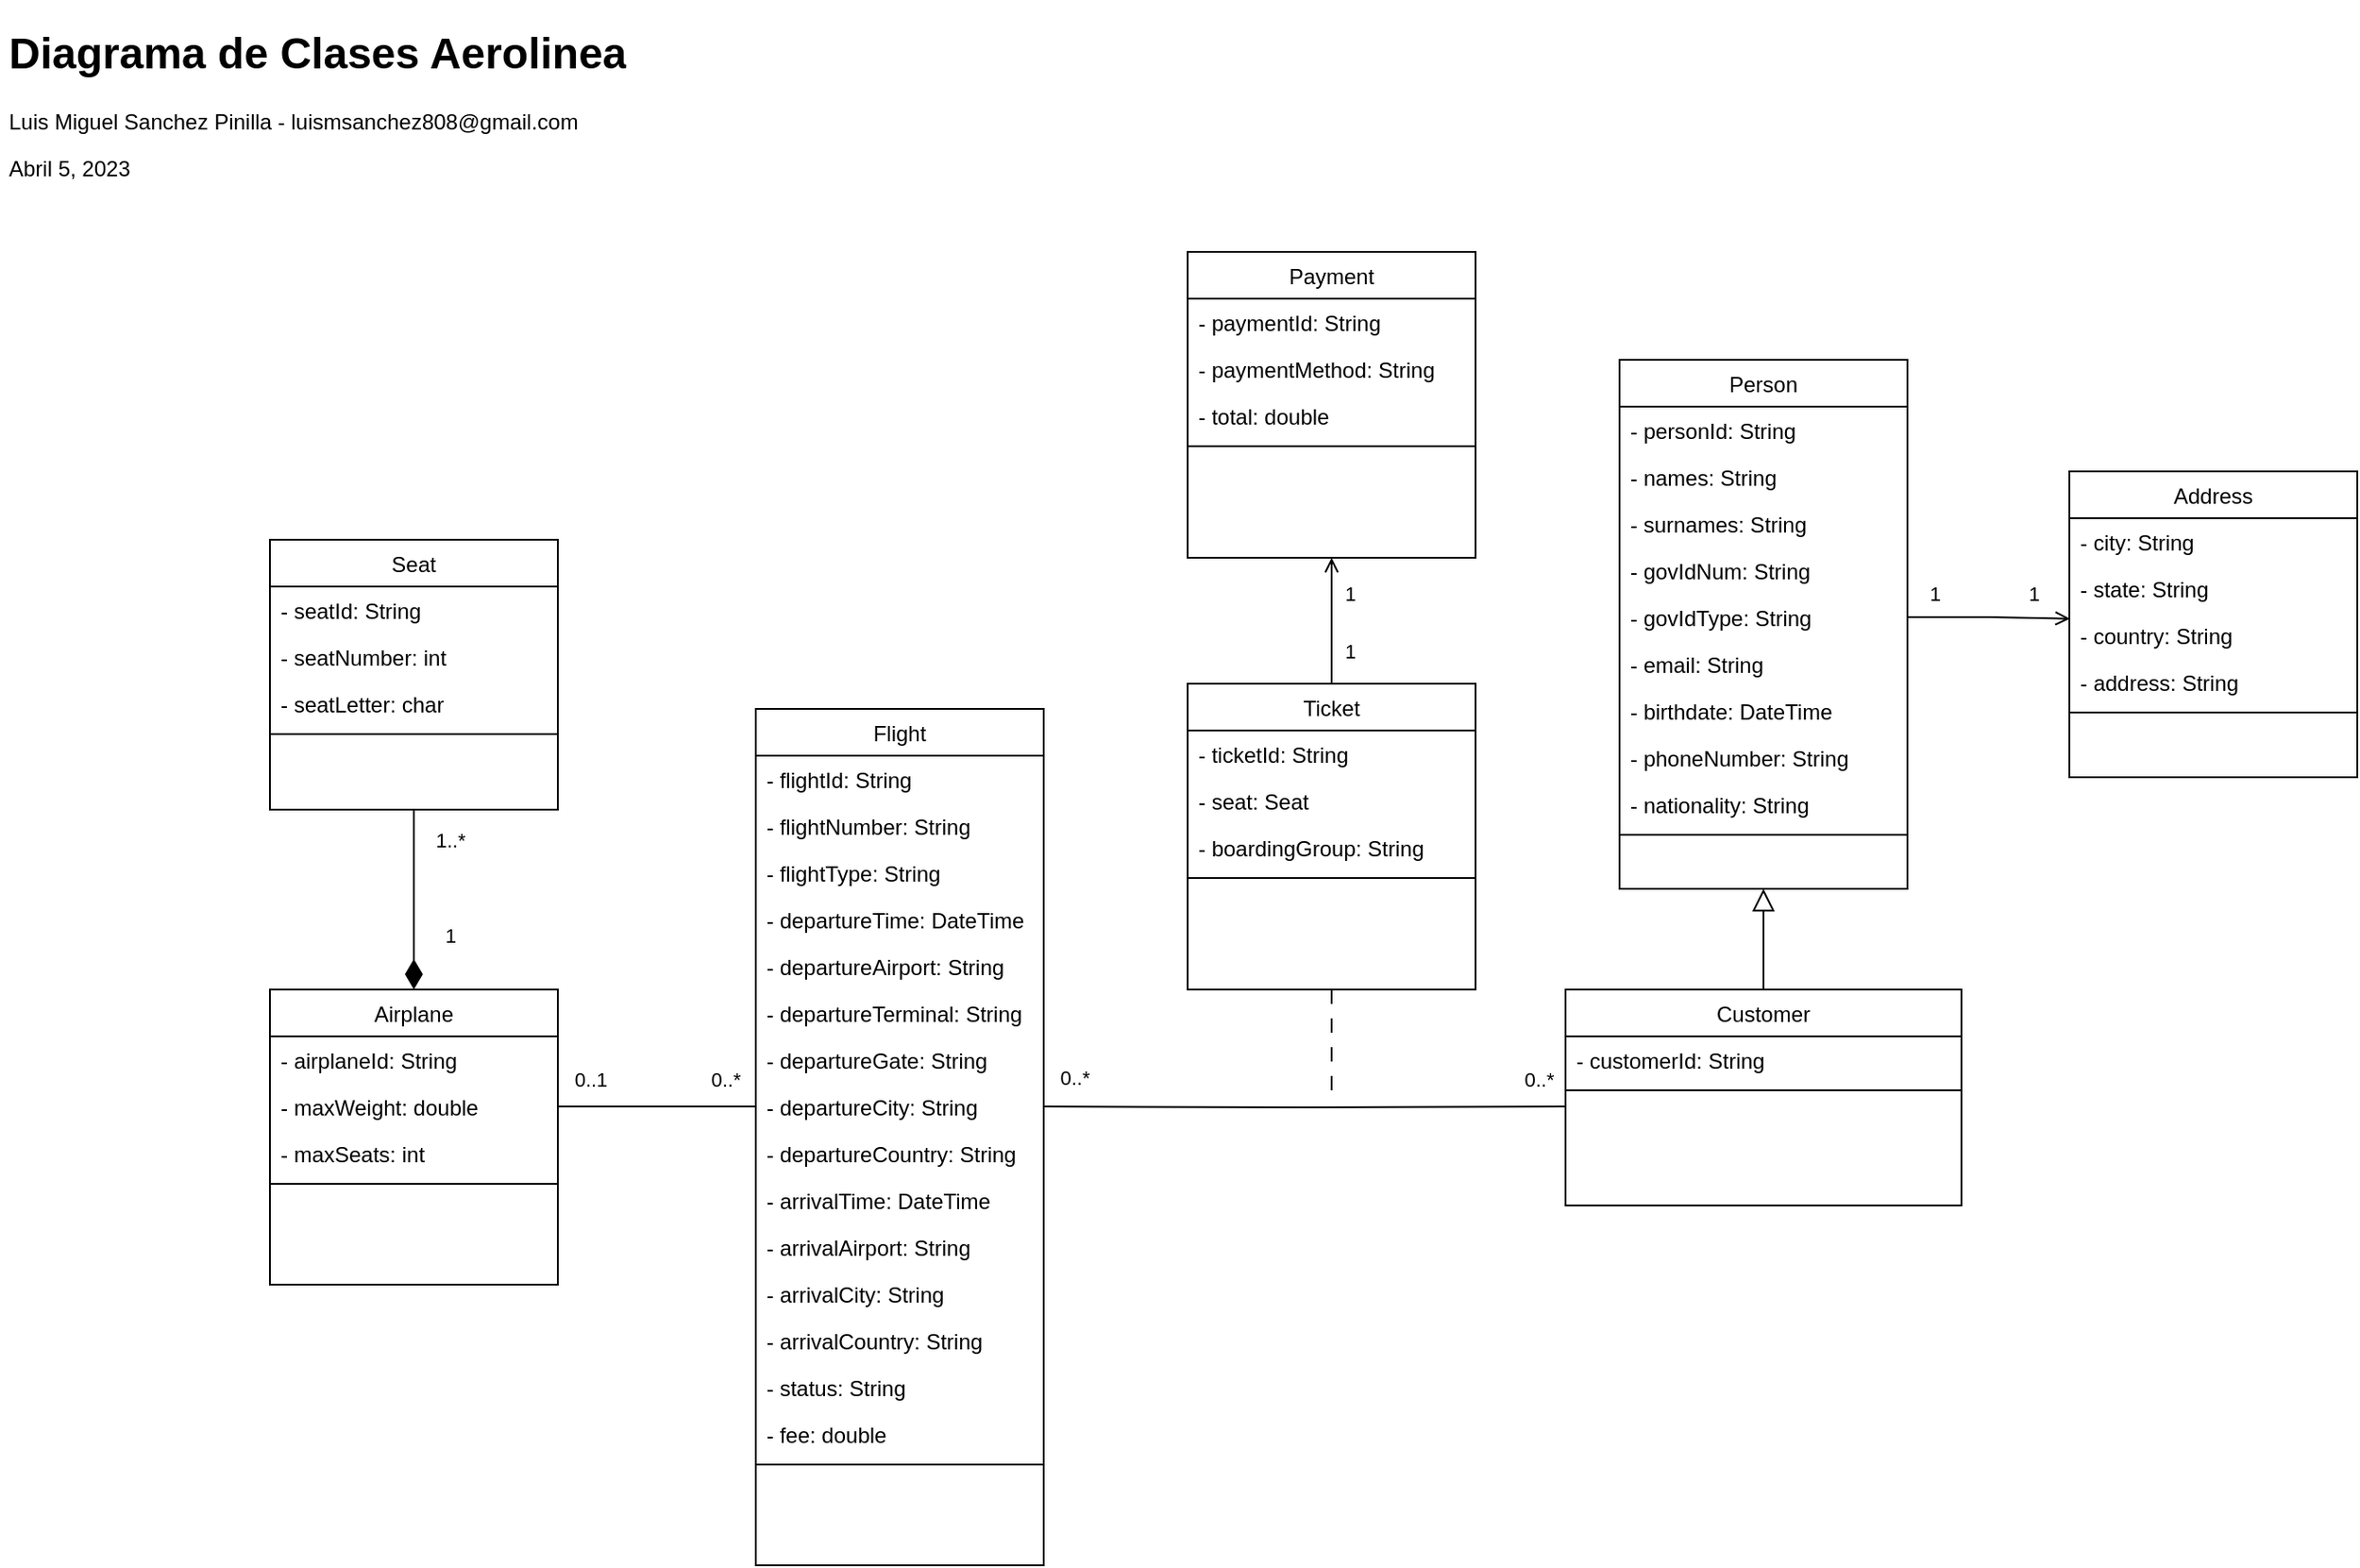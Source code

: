 <mxfile version="21.2.9" type="google">
  <diagram id="C5RBs43oDa-KdzZeNtuy" name="Page-1">
    <mxGraphModel grid="1" page="1" gridSize="10" guides="1" tooltips="1" connect="1" arrows="1" fold="1" pageScale="1" pageWidth="827" pageHeight="1169" math="0" shadow="0">
      <root>
        <mxCell id="WIyWlLk6GJQsqaUBKTNV-0" />
        <mxCell id="WIyWlLk6GJQsqaUBKTNV-1" parent="WIyWlLk6GJQsqaUBKTNV-0" />
        <mxCell id="zkfFHV4jXpPFQw0GAbJ--0" value="Customer" style="swimlane;fontStyle=0;align=center;verticalAlign=top;childLayout=stackLayout;horizontal=1;startSize=26;horizontalStack=0;resizeParent=1;resizeLast=0;collapsible=1;marginBottom=0;rounded=0;shadow=0;strokeWidth=1;" vertex="1" parent="WIyWlLk6GJQsqaUBKTNV-1">
          <mxGeometry x="960" y="630" width="220" height="120" as="geometry">
            <mxRectangle x="230" y="140" width="160" height="26" as="alternateBounds" />
          </mxGeometry>
        </mxCell>
        <mxCell id="DrDEBS0XJtifaFoOma6d-35" value="- customerId: String" style="text;align=left;verticalAlign=top;spacingLeft=4;spacingRight=4;overflow=hidden;rotatable=0;points=[[0,0.5],[1,0.5]];portConstraint=eastwest;" vertex="1" parent="zkfFHV4jXpPFQw0GAbJ--0">
          <mxGeometry y="26" width="220" height="26" as="geometry" />
        </mxCell>
        <mxCell id="zkfFHV4jXpPFQw0GAbJ--4" value="" style="line;html=1;strokeWidth=1;align=left;verticalAlign=middle;spacingTop=-1;spacingLeft=3;spacingRight=3;rotatable=0;labelPosition=right;points=[];portConstraint=eastwest;" vertex="1" parent="zkfFHV4jXpPFQw0GAbJ--0">
          <mxGeometry y="52" width="220" height="8" as="geometry" />
        </mxCell>
        <mxCell id="zkfFHV4jXpPFQw0GAbJ--16" value="" style="endArrow=block;endSize=10;endFill=0;shadow=0;strokeWidth=1;rounded=0;edgeStyle=elbowEdgeStyle;elbow=vertical;entryX=0.5;entryY=1;entryDx=0;entryDy=0;exitX=0.5;exitY=0;exitDx=0;exitDy=0;" edge="1" parent="WIyWlLk6GJQsqaUBKTNV-1" source="zkfFHV4jXpPFQw0GAbJ--0" target="DrDEBS0XJtifaFoOma6d-56">
          <mxGeometry width="160" relative="1" as="geometry">
            <mxPoint x="150" y="443" as="sourcePoint" />
            <mxPoint x="320" y="340" as="targetPoint" />
          </mxGeometry>
        </mxCell>
        <mxCell id="DrDEBS0XJtifaFoOma6d-5" value="Flight" style="swimlane;fontStyle=0;align=center;verticalAlign=top;childLayout=stackLayout;horizontal=1;startSize=26;horizontalStack=0;resizeParent=1;resizeLast=0;collapsible=1;marginBottom=0;rounded=0;shadow=0;strokeWidth=1;" vertex="1" parent="WIyWlLk6GJQsqaUBKTNV-1">
          <mxGeometry x="510" y="474" width="160" height="476" as="geometry">
            <mxRectangle x="230" y="140" width="160" height="26" as="alternateBounds" />
          </mxGeometry>
        </mxCell>
        <mxCell id="DrDEBS0XJtifaFoOma6d-6" value="- flightId: String" style="text;align=left;verticalAlign=top;spacingLeft=4;spacingRight=4;overflow=hidden;rotatable=0;points=[[0,0.5],[1,0.5]];portConstraint=eastwest;" vertex="1" parent="DrDEBS0XJtifaFoOma6d-5">
          <mxGeometry y="26" width="160" height="26" as="geometry" />
        </mxCell>
        <mxCell id="DrDEBS0XJtifaFoOma6d-48" value="- flightNumber: String" style="text;align=left;verticalAlign=top;spacingLeft=4;spacingRight=4;overflow=hidden;rotatable=0;points=[[0,0.5],[1,0.5]];portConstraint=eastwest;" vertex="1" parent="DrDEBS0XJtifaFoOma6d-5">
          <mxGeometry y="52" width="160" height="26" as="geometry" />
        </mxCell>
        <mxCell id="DrDEBS0XJtifaFoOma6d-119" value="- flightType: String" style="text;align=left;verticalAlign=top;spacingLeft=4;spacingRight=4;overflow=hidden;rotatable=0;points=[[0,0.5],[1,0.5]];portConstraint=eastwest;" vertex="1" parent="DrDEBS0XJtifaFoOma6d-5">
          <mxGeometry y="78" width="160" height="26" as="geometry" />
        </mxCell>
        <mxCell id="DrDEBS0XJtifaFoOma6d-7" value="- departureTime: DateTime" style="text;align=left;verticalAlign=top;spacingLeft=4;spacingRight=4;overflow=hidden;rotatable=0;points=[[0,0.5],[1,0.5]];portConstraint=eastwest;rounded=0;shadow=0;html=0;" vertex="1" parent="DrDEBS0XJtifaFoOma6d-5">
          <mxGeometry y="104" width="160" height="26" as="geometry" />
        </mxCell>
        <mxCell id="DrDEBS0XJtifaFoOma6d-8" value="- departureAirport: String" style="text;align=left;verticalAlign=top;spacingLeft=4;spacingRight=4;overflow=hidden;rotatable=0;points=[[0,0.5],[1,0.5]];portConstraint=eastwest;rounded=0;shadow=0;html=0;" vertex="1" parent="DrDEBS0XJtifaFoOma6d-5">
          <mxGeometry y="130" width="160" height="26" as="geometry" />
        </mxCell>
        <mxCell id="DrDEBS0XJtifaFoOma6d-22" value="- departureTerminal: String" style="text;align=left;verticalAlign=top;spacingLeft=4;spacingRight=4;overflow=hidden;rotatable=0;points=[[0,0.5],[1,0.5]];portConstraint=eastwest;rounded=0;shadow=0;html=0;" vertex="1" parent="DrDEBS0XJtifaFoOma6d-5">
          <mxGeometry y="156" width="160" height="26" as="geometry" />
        </mxCell>
        <mxCell id="DrDEBS0XJtifaFoOma6d-23" value="- departureGate: String" style="text;align=left;verticalAlign=top;spacingLeft=4;spacingRight=4;overflow=hidden;rotatable=0;points=[[0,0.5],[1,0.5]];portConstraint=eastwest;rounded=0;shadow=0;html=0;" vertex="1" parent="DrDEBS0XJtifaFoOma6d-5">
          <mxGeometry y="182" width="160" height="26" as="geometry" />
        </mxCell>
        <mxCell id="DrDEBS0XJtifaFoOma6d-15" value="- departureCity: String" style="text;align=left;verticalAlign=top;spacingLeft=4;spacingRight=4;overflow=hidden;rotatable=0;points=[[0,0.5],[1,0.5]];portConstraint=eastwest;rounded=0;shadow=0;html=0;" vertex="1" parent="DrDEBS0XJtifaFoOma6d-5">
          <mxGeometry y="208" width="160" height="26" as="geometry" />
        </mxCell>
        <mxCell id="DrDEBS0XJtifaFoOma6d-16" value="- departureCountry: String" style="text;align=left;verticalAlign=top;spacingLeft=4;spacingRight=4;overflow=hidden;rotatable=0;points=[[0,0.5],[1,0.5]];portConstraint=eastwest;rounded=0;shadow=0;html=0;" vertex="1" parent="DrDEBS0XJtifaFoOma6d-5">
          <mxGeometry y="234" width="160" height="26" as="geometry" />
        </mxCell>
        <mxCell id="DrDEBS0XJtifaFoOma6d-18" value="- arrivalTime: DateTime" style="text;align=left;verticalAlign=top;spacingLeft=4;spacingRight=4;overflow=hidden;rotatable=0;points=[[0,0.5],[1,0.5]];portConstraint=eastwest;rounded=0;shadow=0;html=0;" vertex="1" parent="DrDEBS0XJtifaFoOma6d-5">
          <mxGeometry y="260" width="160" height="26" as="geometry" />
        </mxCell>
        <mxCell id="DrDEBS0XJtifaFoOma6d-19" value="- arrivalAirport: String" style="text;align=left;verticalAlign=top;spacingLeft=4;spacingRight=4;overflow=hidden;rotatable=0;points=[[0,0.5],[1,0.5]];portConstraint=eastwest;rounded=0;shadow=0;html=0;" vertex="1" parent="DrDEBS0XJtifaFoOma6d-5">
          <mxGeometry y="286" width="160" height="26" as="geometry" />
        </mxCell>
        <mxCell id="DrDEBS0XJtifaFoOma6d-20" value="- arrivalCity: String" style="text;align=left;verticalAlign=top;spacingLeft=4;spacingRight=4;overflow=hidden;rotatable=0;points=[[0,0.5],[1,0.5]];portConstraint=eastwest;rounded=0;shadow=0;html=0;" vertex="1" parent="DrDEBS0XJtifaFoOma6d-5">
          <mxGeometry y="312" width="160" height="26" as="geometry" />
        </mxCell>
        <mxCell id="DrDEBS0XJtifaFoOma6d-21" value="- arrivalCountry: String" style="text;align=left;verticalAlign=top;spacingLeft=4;spacingRight=4;overflow=hidden;rotatable=0;points=[[0,0.5],[1,0.5]];portConstraint=eastwest;rounded=0;shadow=0;html=0;" vertex="1" parent="DrDEBS0XJtifaFoOma6d-5">
          <mxGeometry y="338" width="160" height="26" as="geometry" />
        </mxCell>
        <mxCell id="DrDEBS0XJtifaFoOma6d-24" value="- status: String" style="text;align=left;verticalAlign=top;spacingLeft=4;spacingRight=4;overflow=hidden;rotatable=0;points=[[0,0.5],[1,0.5]];portConstraint=eastwest;rounded=0;shadow=0;html=0;" vertex="1" parent="DrDEBS0XJtifaFoOma6d-5">
          <mxGeometry y="364" width="160" height="26" as="geometry" />
        </mxCell>
        <mxCell id="DrDEBS0XJtifaFoOma6d-105" value="- fee: double" style="text;align=left;verticalAlign=top;spacingLeft=4;spacingRight=4;overflow=hidden;rotatable=0;points=[[0,0.5],[1,0.5]];portConstraint=eastwest;rounded=0;shadow=0;html=0;" vertex="1" parent="DrDEBS0XJtifaFoOma6d-5">
          <mxGeometry y="390" width="160" height="26" as="geometry" />
        </mxCell>
        <mxCell id="DrDEBS0XJtifaFoOma6d-13" value="" style="line;html=1;strokeWidth=1;align=left;verticalAlign=middle;spacingTop=-1;spacingLeft=3;spacingRight=3;rotatable=0;labelPosition=right;points=[];portConstraint=eastwest;" vertex="1" parent="DrDEBS0XJtifaFoOma6d-5">
          <mxGeometry y="416" width="160" height="8" as="geometry" />
        </mxCell>
        <mxCell id="DrDEBS0XJtifaFoOma6d-78" style="edgeStyle=orthogonalEdgeStyle;rounded=0;orthogonalLoop=1;jettySize=auto;html=1;exitX=0.5;exitY=1;exitDx=0;exitDy=0;endArrow=none;endFill=0;dashed=1;dashPattern=8 8;" edge="1" parent="WIyWlLk6GJQsqaUBKTNV-1" source="DrDEBS0XJtifaFoOma6d-25">
          <mxGeometry relative="1" as="geometry">
            <mxPoint x="830" y="690" as="targetPoint" />
          </mxGeometry>
        </mxCell>
        <mxCell id="DrDEBS0XJtifaFoOma6d-100" style="edgeStyle=orthogonalEdgeStyle;rounded=0;orthogonalLoop=1;jettySize=auto;html=1;exitX=0.5;exitY=0;exitDx=0;exitDy=0;entryX=0.5;entryY=1;entryDx=0;entryDy=0;endArrow=open;endFill=0;startArrow=none;startFill=0;" edge="1" parent="WIyWlLk6GJQsqaUBKTNV-1" source="DrDEBS0XJtifaFoOma6d-25" target="DrDEBS0XJtifaFoOma6d-93">
          <mxGeometry relative="1" as="geometry">
            <Array as="points">
              <mxPoint x="830" y="430" />
              <mxPoint x="830" y="430" />
            </Array>
          </mxGeometry>
        </mxCell>
        <mxCell id="DrDEBS0XJtifaFoOma6d-102" value="1" style="edgeLabel;html=1;align=center;verticalAlign=middle;resizable=0;points=[];" connectable="0" vertex="1" parent="DrDEBS0XJtifaFoOma6d-100">
          <mxGeometry x="-0.7" y="-1" relative="1" as="geometry">
            <mxPoint x="9" y="-8" as="offset" />
          </mxGeometry>
        </mxCell>
        <mxCell id="DrDEBS0XJtifaFoOma6d-103" value="1" style="edgeLabel;html=1;align=center;verticalAlign=middle;resizable=0;points=[];" connectable="0" vertex="1" parent="DrDEBS0XJtifaFoOma6d-100">
          <mxGeometry x="0.691" relative="1" as="geometry">
            <mxPoint x="10" y="9" as="offset" />
          </mxGeometry>
        </mxCell>
        <mxCell id="DrDEBS0XJtifaFoOma6d-25" value="Ticket" style="swimlane;fontStyle=0;align=center;verticalAlign=top;childLayout=stackLayout;horizontal=1;startSize=26;horizontalStack=0;resizeParent=1;resizeLast=0;collapsible=1;marginBottom=0;rounded=0;shadow=0;strokeWidth=1;" vertex="1" parent="WIyWlLk6GJQsqaUBKTNV-1">
          <mxGeometry x="750" y="460" width="160" height="170" as="geometry">
            <mxRectangle x="230" y="140" width="160" height="26" as="alternateBounds" />
          </mxGeometry>
        </mxCell>
        <mxCell id="DrDEBS0XJtifaFoOma6d-26" value="- ticketId: String" style="text;align=left;verticalAlign=top;spacingLeft=4;spacingRight=4;overflow=hidden;rotatable=0;points=[[0,0.5],[1,0.5]];portConstraint=eastwest;" vertex="1" parent="DrDEBS0XJtifaFoOma6d-25">
          <mxGeometry y="26" width="160" height="26" as="geometry" />
        </mxCell>
        <mxCell id="DrDEBS0XJtifaFoOma6d-27" value="- seat: Seat" style="text;align=left;verticalAlign=top;spacingLeft=4;spacingRight=4;overflow=hidden;rotatable=0;points=[[0,0.5],[1,0.5]];portConstraint=eastwest;rounded=0;shadow=0;html=0;" vertex="1" parent="DrDEBS0XJtifaFoOma6d-25">
          <mxGeometry y="52" width="160" height="26" as="geometry" />
        </mxCell>
        <mxCell id="DrDEBS0XJtifaFoOma6d-28" value="- boardingGroup: String" style="text;align=left;verticalAlign=top;spacingLeft=4;spacingRight=4;overflow=hidden;rotatable=0;points=[[0,0.5],[1,0.5]];portConstraint=eastwest;rounded=0;shadow=0;html=0;" vertex="1" parent="DrDEBS0XJtifaFoOma6d-25">
          <mxGeometry y="78" width="160" height="26" as="geometry" />
        </mxCell>
        <mxCell id="DrDEBS0XJtifaFoOma6d-33" value="" style="line;html=1;strokeWidth=1;align=left;verticalAlign=middle;spacingTop=-1;spacingLeft=3;spacingRight=3;rotatable=0;labelPosition=right;points=[];portConstraint=eastwest;" vertex="1" parent="DrDEBS0XJtifaFoOma6d-25">
          <mxGeometry y="104" width="160" height="8" as="geometry" />
        </mxCell>
        <mxCell id="DrDEBS0XJtifaFoOma6d-37" value="Airplane" style="swimlane;fontStyle=0;align=center;verticalAlign=top;childLayout=stackLayout;horizontal=1;startSize=26;horizontalStack=0;resizeParent=1;resizeLast=0;collapsible=1;marginBottom=0;rounded=0;shadow=0;strokeWidth=1;" vertex="1" parent="WIyWlLk6GJQsqaUBKTNV-1">
          <mxGeometry x="240" y="630" width="160" height="164" as="geometry">
            <mxRectangle x="230" y="140" width="160" height="26" as="alternateBounds" />
          </mxGeometry>
        </mxCell>
        <mxCell id="DrDEBS0XJtifaFoOma6d-38" value="- airplaneId: String" style="text;align=left;verticalAlign=top;spacingLeft=4;spacingRight=4;overflow=hidden;rotatable=0;points=[[0,0.5],[1,0.5]];portConstraint=eastwest;" vertex="1" parent="DrDEBS0XJtifaFoOma6d-37">
          <mxGeometry y="26" width="160" height="26" as="geometry" />
        </mxCell>
        <mxCell id="DrDEBS0XJtifaFoOma6d-39" value="- maxWeight: double" style="text;align=left;verticalAlign=top;spacingLeft=4;spacingRight=4;overflow=hidden;rotatable=0;points=[[0,0.5],[1,0.5]];portConstraint=eastwest;" vertex="1" parent="DrDEBS0XJtifaFoOma6d-37">
          <mxGeometry y="52" width="160" height="26" as="geometry" />
        </mxCell>
        <mxCell id="DrDEBS0XJtifaFoOma6d-40" value="- maxSeats: int" style="text;align=left;verticalAlign=top;spacingLeft=4;spacingRight=4;overflow=hidden;rotatable=0;points=[[0,0.5],[1,0.5]];portConstraint=eastwest;rounded=0;shadow=0;html=0;" vertex="1" parent="DrDEBS0XJtifaFoOma6d-37">
          <mxGeometry y="78" width="160" height="26" as="geometry" />
        </mxCell>
        <mxCell id="DrDEBS0XJtifaFoOma6d-46" value="" style="line;html=1;strokeWidth=1;align=left;verticalAlign=middle;spacingTop=-1;spacingLeft=3;spacingRight=3;rotatable=0;labelPosition=right;points=[];portConstraint=eastwest;" vertex="1" parent="DrDEBS0XJtifaFoOma6d-37">
          <mxGeometry y="104" width="160" height="8" as="geometry" />
        </mxCell>
        <mxCell id="DrDEBS0XJtifaFoOma6d-84" style="edgeStyle=orthogonalEdgeStyle;rounded=0;orthogonalLoop=1;jettySize=auto;html=1;exitX=0.5;exitY=1;exitDx=0;exitDy=0;entryX=0.5;entryY=0;entryDx=0;entryDy=0;startArrow=none;startFill=0;endArrow=diamondThin;endFill=1;endSize=14;" edge="1" parent="WIyWlLk6GJQsqaUBKTNV-1" source="DrDEBS0XJtifaFoOma6d-49" target="DrDEBS0XJtifaFoOma6d-37">
          <mxGeometry relative="1" as="geometry" />
        </mxCell>
        <mxCell id="DrDEBS0XJtifaFoOma6d-85" value="1" style="edgeLabel;html=1;align=center;verticalAlign=middle;resizable=0;points=[];" connectable="0" vertex="1" parent="DrDEBS0XJtifaFoOma6d-84">
          <mxGeometry x="0.221" y="-4" relative="1" as="geometry">
            <mxPoint x="24" y="9" as="offset" />
          </mxGeometry>
        </mxCell>
        <mxCell id="DrDEBS0XJtifaFoOma6d-86" value="1..*" style="edgeLabel;html=1;align=center;verticalAlign=middle;resizable=0;points=[];" connectable="0" vertex="1" parent="DrDEBS0XJtifaFoOma6d-84">
          <mxGeometry x="-0.674" y="1" relative="1" as="geometry">
            <mxPoint x="19" as="offset" />
          </mxGeometry>
        </mxCell>
        <mxCell id="DrDEBS0XJtifaFoOma6d-49" value="Seat" style="swimlane;fontStyle=0;align=center;verticalAlign=top;childLayout=stackLayout;horizontal=1;startSize=26;horizontalStack=0;resizeParent=1;resizeLast=0;collapsible=1;marginBottom=0;rounded=0;shadow=0;strokeWidth=1;" vertex="1" parent="WIyWlLk6GJQsqaUBKTNV-1">
          <mxGeometry x="240" y="380" width="160" height="150" as="geometry">
            <mxRectangle x="230" y="140" width="160" height="26" as="alternateBounds" />
          </mxGeometry>
        </mxCell>
        <mxCell id="DrDEBS0XJtifaFoOma6d-50" value="- seatId: String" style="text;align=left;verticalAlign=top;spacingLeft=4;spacingRight=4;overflow=hidden;rotatable=0;points=[[0,0.5],[1,0.5]];portConstraint=eastwest;" vertex="1" parent="DrDEBS0XJtifaFoOma6d-49">
          <mxGeometry y="26" width="160" height="26" as="geometry" />
        </mxCell>
        <mxCell id="DrDEBS0XJtifaFoOma6d-51" value="- seatNumber: int" style="text;align=left;verticalAlign=top;spacingLeft=4;spacingRight=4;overflow=hidden;rotatable=0;points=[[0,0.5],[1,0.5]];portConstraint=eastwest;" vertex="1" parent="DrDEBS0XJtifaFoOma6d-49">
          <mxGeometry y="52" width="160" height="26" as="geometry" />
        </mxCell>
        <mxCell id="DrDEBS0XJtifaFoOma6d-55" value="- seatLetter: char" style="text;align=left;verticalAlign=top;spacingLeft=4;spacingRight=4;overflow=hidden;rotatable=0;points=[[0,0.5],[1,0.5]];portConstraint=eastwest;" vertex="1" parent="DrDEBS0XJtifaFoOma6d-49">
          <mxGeometry y="78" width="160" height="26" as="geometry" />
        </mxCell>
        <mxCell id="DrDEBS0XJtifaFoOma6d-53" value="" style="line;html=1;strokeWidth=1;align=left;verticalAlign=middle;spacingTop=-1;spacingLeft=3;spacingRight=3;rotatable=0;labelPosition=right;points=[];portConstraint=eastwest;" vertex="1" parent="DrDEBS0XJtifaFoOma6d-49">
          <mxGeometry y="104" width="160" height="8" as="geometry" />
        </mxCell>
        <mxCell id="DrDEBS0XJtifaFoOma6d-56" value="Person" style="swimlane;fontStyle=0;align=center;verticalAlign=top;childLayout=stackLayout;horizontal=1;startSize=26;horizontalStack=0;resizeParent=1;resizeLast=0;collapsible=1;marginBottom=0;rounded=0;shadow=0;strokeWidth=1;" vertex="1" parent="WIyWlLk6GJQsqaUBKTNV-1">
          <mxGeometry x="990" y="280" width="160" height="294" as="geometry">
            <mxRectangle x="230" y="140" width="160" height="26" as="alternateBounds" />
          </mxGeometry>
        </mxCell>
        <mxCell id="DrDEBS0XJtifaFoOma6d-74" value="- personId: String" style="text;align=left;verticalAlign=top;spacingLeft=4;spacingRight=4;overflow=hidden;rotatable=0;points=[[0,0.5],[1,0.5]];portConstraint=eastwest;" vertex="1" parent="DrDEBS0XJtifaFoOma6d-56">
          <mxGeometry y="26" width="160" height="26" as="geometry" />
        </mxCell>
        <mxCell id="DrDEBS0XJtifaFoOma6d-58" value="- names: String" style="text;align=left;verticalAlign=top;spacingLeft=4;spacingRight=4;overflow=hidden;rotatable=0;points=[[0,0.5],[1,0.5]];portConstraint=eastwest;" vertex="1" parent="DrDEBS0XJtifaFoOma6d-56">
          <mxGeometry y="52" width="160" height="26" as="geometry" />
        </mxCell>
        <mxCell id="DrDEBS0XJtifaFoOma6d-59" value="- surnames: String" style="text;align=left;verticalAlign=top;spacingLeft=4;spacingRight=4;overflow=hidden;rotatable=0;points=[[0,0.5],[1,0.5]];portConstraint=eastwest;rounded=0;shadow=0;html=0;" vertex="1" parent="DrDEBS0XJtifaFoOma6d-56">
          <mxGeometry y="78" width="160" height="26" as="geometry" />
        </mxCell>
        <mxCell id="DrDEBS0XJtifaFoOma6d-60" value="- govIdNum: String" style="text;align=left;verticalAlign=top;spacingLeft=4;spacingRight=4;overflow=hidden;rotatable=0;points=[[0,0.5],[1,0.5]];portConstraint=eastwest;rounded=0;shadow=0;html=0;" vertex="1" parent="DrDEBS0XJtifaFoOma6d-56">
          <mxGeometry y="104" width="160" height="26" as="geometry" />
        </mxCell>
        <mxCell id="DrDEBS0XJtifaFoOma6d-61" value="- govIdType: String" style="text;align=left;verticalAlign=top;spacingLeft=4;spacingRight=4;overflow=hidden;rotatable=0;points=[[0,0.5],[1,0.5]];portConstraint=eastwest;rounded=0;shadow=0;html=0;" vertex="1" parent="DrDEBS0XJtifaFoOma6d-56">
          <mxGeometry y="130" width="160" height="26" as="geometry" />
        </mxCell>
        <mxCell id="DrDEBS0XJtifaFoOma6d-62" value="- email: String" style="text;align=left;verticalAlign=top;spacingLeft=4;spacingRight=4;overflow=hidden;rotatable=0;points=[[0,0.5],[1,0.5]];portConstraint=eastwest;rounded=0;shadow=0;html=0;" vertex="1" parent="DrDEBS0XJtifaFoOma6d-56">
          <mxGeometry y="156" width="160" height="26" as="geometry" />
        </mxCell>
        <mxCell id="DrDEBS0XJtifaFoOma6d-117" value="- birthdate: DateTime" style="text;align=left;verticalAlign=top;spacingLeft=4;spacingRight=4;overflow=hidden;rotatable=0;points=[[0,0.5],[1,0.5]];portConstraint=eastwest;rounded=0;shadow=0;html=0;" vertex="1" parent="DrDEBS0XJtifaFoOma6d-56">
          <mxGeometry y="182" width="160" height="26" as="geometry" />
        </mxCell>
        <mxCell id="DrDEBS0XJtifaFoOma6d-63" value="- phoneNumber: String" style="text;align=left;verticalAlign=top;spacingLeft=4;spacingRight=4;overflow=hidden;rotatable=0;points=[[0,0.5],[1,0.5]];portConstraint=eastwest;rounded=0;shadow=0;html=0;" vertex="1" parent="DrDEBS0XJtifaFoOma6d-56">
          <mxGeometry y="208" width="160" height="26" as="geometry" />
        </mxCell>
        <mxCell id="DrDEBS0XJtifaFoOma6d-64" value="- nationality: String" style="text;align=left;verticalAlign=top;spacingLeft=4;spacingRight=4;overflow=hidden;rotatable=0;points=[[0,0.5],[1,0.5]];portConstraint=eastwest;rounded=0;shadow=0;html=0;" vertex="1" parent="DrDEBS0XJtifaFoOma6d-56">
          <mxGeometry y="234" width="160" height="26" as="geometry" />
        </mxCell>
        <mxCell id="DrDEBS0XJtifaFoOma6d-65" value="" style="line;html=1;strokeWidth=1;align=left;verticalAlign=middle;spacingTop=-1;spacingLeft=3;spacingRight=3;rotatable=0;labelPosition=right;points=[];portConstraint=eastwest;" vertex="1" parent="DrDEBS0XJtifaFoOma6d-56">
          <mxGeometry y="260" width="160" height="8" as="geometry" />
        </mxCell>
        <mxCell id="DrDEBS0XJtifaFoOma6d-77" style="edgeStyle=orthogonalEdgeStyle;rounded=0;orthogonalLoop=1;jettySize=auto;html=1;entryX=1;entryY=0.5;entryDx=0;entryDy=0;endArrow=none;endFill=0;" edge="1" parent="WIyWlLk6GJQsqaUBKTNV-1" target="DrDEBS0XJtifaFoOma6d-15">
          <mxGeometry relative="1" as="geometry">
            <mxPoint x="960" y="695" as="sourcePoint" />
          </mxGeometry>
        </mxCell>
        <mxCell id="DrDEBS0XJtifaFoOma6d-79" value="0..*" style="edgeLabel;html=1;align=center;verticalAlign=middle;resizable=0;points=[];" connectable="0" vertex="1" parent="DrDEBS0XJtifaFoOma6d-77">
          <mxGeometry x="0.849" y="-4" relative="1" as="geometry">
            <mxPoint x="-5" y="-12" as="offset" />
          </mxGeometry>
        </mxCell>
        <mxCell id="DrDEBS0XJtifaFoOma6d-80" value="0..*" style="edgeLabel;html=1;align=center;verticalAlign=middle;resizable=0;points=[];" connectable="0" vertex="1" parent="DrDEBS0XJtifaFoOma6d-77">
          <mxGeometry x="-0.733" y="-2" relative="1" as="geometry">
            <mxPoint x="24" y="-13" as="offset" />
          </mxGeometry>
        </mxCell>
        <mxCell id="DrDEBS0XJtifaFoOma6d-87" style="edgeStyle=orthogonalEdgeStyle;rounded=0;orthogonalLoop=1;jettySize=auto;html=1;exitX=1;exitY=0.5;exitDx=0;exitDy=0;entryX=0;entryY=0.5;entryDx=0;entryDy=0;endArrow=none;endFill=0;" edge="1" parent="WIyWlLk6GJQsqaUBKTNV-1" source="DrDEBS0XJtifaFoOma6d-39" target="DrDEBS0XJtifaFoOma6d-15">
          <mxGeometry relative="1" as="geometry" />
        </mxCell>
        <mxCell id="DrDEBS0XJtifaFoOma6d-88" value="0..1" style="edgeLabel;html=1;align=center;verticalAlign=middle;resizable=0;points=[];" connectable="0" vertex="1" parent="DrDEBS0XJtifaFoOma6d-87">
          <mxGeometry x="-0.671" y="-1" relative="1" as="geometry">
            <mxPoint y="-16" as="offset" />
          </mxGeometry>
        </mxCell>
        <mxCell id="DrDEBS0XJtifaFoOma6d-89" value="0..*" style="edgeLabel;html=1;align=center;verticalAlign=middle;resizable=0;points=[];" connectable="0" vertex="1" parent="DrDEBS0XJtifaFoOma6d-87">
          <mxGeometry x="0.681" y="-1" relative="1" as="geometry">
            <mxPoint y="-16" as="offset" />
          </mxGeometry>
        </mxCell>
        <mxCell id="DrDEBS0XJtifaFoOma6d-93" value="Payment" style="swimlane;fontStyle=0;align=center;verticalAlign=top;childLayout=stackLayout;horizontal=1;startSize=26;horizontalStack=0;resizeParent=1;resizeLast=0;collapsible=1;marginBottom=0;rounded=0;shadow=0;strokeWidth=1;" vertex="1" parent="WIyWlLk6GJQsqaUBKTNV-1">
          <mxGeometry x="750" y="220" width="160" height="170" as="geometry">
            <mxRectangle x="230" y="140" width="160" height="26" as="alternateBounds" />
          </mxGeometry>
        </mxCell>
        <mxCell id="DrDEBS0XJtifaFoOma6d-94" value="- paymentId: String" style="text;align=left;verticalAlign=top;spacingLeft=4;spacingRight=4;overflow=hidden;rotatable=0;points=[[0,0.5],[1,0.5]];portConstraint=eastwest;" vertex="1" parent="DrDEBS0XJtifaFoOma6d-93">
          <mxGeometry y="26" width="160" height="26" as="geometry" />
        </mxCell>
        <mxCell id="DrDEBS0XJtifaFoOma6d-95" value="- paymentMethod: String" style="text;align=left;verticalAlign=top;spacingLeft=4;spacingRight=4;overflow=hidden;rotatable=0;points=[[0,0.5],[1,0.5]];portConstraint=eastwest;rounded=0;shadow=0;html=0;" vertex="1" parent="DrDEBS0XJtifaFoOma6d-93">
          <mxGeometry y="52" width="160" height="26" as="geometry" />
        </mxCell>
        <mxCell id="DrDEBS0XJtifaFoOma6d-96" value="- total: double" style="text;align=left;verticalAlign=top;spacingLeft=4;spacingRight=4;overflow=hidden;rotatable=0;points=[[0,0.5],[1,0.5]];portConstraint=eastwest;rounded=0;shadow=0;html=0;" vertex="1" parent="DrDEBS0XJtifaFoOma6d-93">
          <mxGeometry y="78" width="160" height="26" as="geometry" />
        </mxCell>
        <mxCell id="DrDEBS0XJtifaFoOma6d-98" value="" style="line;html=1;strokeWidth=1;align=left;verticalAlign=middle;spacingTop=-1;spacingLeft=3;spacingRight=3;rotatable=0;labelPosition=right;points=[];portConstraint=eastwest;" vertex="1" parent="DrDEBS0XJtifaFoOma6d-93">
          <mxGeometry y="104" width="160" height="8" as="geometry" />
        </mxCell>
        <mxCell id="DrDEBS0XJtifaFoOma6d-107" value="Address" style="swimlane;fontStyle=0;align=center;verticalAlign=top;childLayout=stackLayout;horizontal=1;startSize=26;horizontalStack=0;resizeParent=1;resizeLast=0;collapsible=1;marginBottom=0;rounded=0;shadow=0;strokeWidth=1;" vertex="1" parent="WIyWlLk6GJQsqaUBKTNV-1">
          <mxGeometry x="1240" y="342" width="160" height="170" as="geometry">
            <mxRectangle x="230" y="140" width="160" height="26" as="alternateBounds" />
          </mxGeometry>
        </mxCell>
        <mxCell id="DrDEBS0XJtifaFoOma6d-108" value="- city: String" style="text;align=left;verticalAlign=top;spacingLeft=4;spacingRight=4;overflow=hidden;rotatable=0;points=[[0,0.5],[1,0.5]];portConstraint=eastwest;" vertex="1" parent="DrDEBS0XJtifaFoOma6d-107">
          <mxGeometry y="26" width="160" height="26" as="geometry" />
        </mxCell>
        <mxCell id="DrDEBS0XJtifaFoOma6d-109" value="- state: String" style="text;align=left;verticalAlign=top;spacingLeft=4;spacingRight=4;overflow=hidden;rotatable=0;points=[[0,0.5],[1,0.5]];portConstraint=eastwest;rounded=0;shadow=0;html=0;" vertex="1" parent="DrDEBS0XJtifaFoOma6d-107">
          <mxGeometry y="52" width="160" height="26" as="geometry" />
        </mxCell>
        <mxCell id="DrDEBS0XJtifaFoOma6d-110" value="- country: String" style="text;align=left;verticalAlign=top;spacingLeft=4;spacingRight=4;overflow=hidden;rotatable=0;points=[[0,0.5],[1,0.5]];portConstraint=eastwest;rounded=0;shadow=0;html=0;" vertex="1" parent="DrDEBS0XJtifaFoOma6d-107">
          <mxGeometry y="78" width="160" height="26" as="geometry" />
        </mxCell>
        <mxCell id="DrDEBS0XJtifaFoOma6d-118" value="- address: String" style="text;align=left;verticalAlign=top;spacingLeft=4;spacingRight=4;overflow=hidden;rotatable=0;points=[[0,0.5],[1,0.5]];portConstraint=eastwest;rounded=0;shadow=0;html=0;" vertex="1" parent="DrDEBS0XJtifaFoOma6d-107">
          <mxGeometry y="104" width="160" height="26" as="geometry" />
        </mxCell>
        <mxCell id="DrDEBS0XJtifaFoOma6d-111" value="" style="line;html=1;strokeWidth=1;align=left;verticalAlign=middle;spacingTop=-1;spacingLeft=3;spacingRight=3;rotatable=0;labelPosition=right;points=[];portConstraint=eastwest;" vertex="1" parent="DrDEBS0XJtifaFoOma6d-107">
          <mxGeometry y="130" width="160" height="8" as="geometry" />
        </mxCell>
        <mxCell id="DrDEBS0XJtifaFoOma6d-114" style="edgeStyle=orthogonalEdgeStyle;rounded=0;orthogonalLoop=1;jettySize=auto;html=1;exitX=1;exitY=0.5;exitDx=0;exitDy=0;entryX=0.002;entryY=0.149;entryDx=0;entryDy=0;entryPerimeter=0;endArrow=open;endFill=0;" edge="1" parent="WIyWlLk6GJQsqaUBKTNV-1" source="DrDEBS0XJtifaFoOma6d-61" target="DrDEBS0XJtifaFoOma6d-110">
          <mxGeometry relative="1" as="geometry" />
        </mxCell>
        <mxCell id="DrDEBS0XJtifaFoOma6d-115" value="1" style="edgeLabel;html=1;align=center;verticalAlign=middle;resizable=0;points=[];" connectable="0" vertex="1" parent="DrDEBS0XJtifaFoOma6d-114">
          <mxGeometry x="-0.685" y="-1" relative="1" as="geometry">
            <mxPoint y="-14" as="offset" />
          </mxGeometry>
        </mxCell>
        <mxCell id="DrDEBS0XJtifaFoOma6d-116" value="1" style="edgeLabel;html=1;align=center;verticalAlign=middle;resizable=0;points=[];" connectable="0" vertex="1" parent="DrDEBS0XJtifaFoOma6d-114">
          <mxGeometry x="0.713" y="-1" relative="1" as="geometry">
            <mxPoint x="-7" y="-15" as="offset" />
          </mxGeometry>
        </mxCell>
        <mxCell id="DrDEBS0XJtifaFoOma6d-120" value="&lt;h1&gt;Diagrama de Clases Aerolinea&lt;/h1&gt;&lt;p&gt;Luis Miguel Sanchez Pinilla - luismsanchez808@gmail.com&lt;/p&gt;&lt;p&gt;Abril 5, 2023&lt;/p&gt;" style="text;html=1;strokeColor=none;fillColor=none;spacing=5;spacingTop=-20;whiteSpace=wrap;overflow=hidden;rounded=0;" vertex="1" parent="WIyWlLk6GJQsqaUBKTNV-1">
          <mxGeometry x="90" y="90" width="485" height="100" as="geometry" />
        </mxCell>
      </root>
    </mxGraphModel>
  </diagram>
</mxfile>
